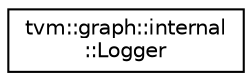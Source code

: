 digraph "Graphical Class Hierarchy"
{
  edge [fontname="Helvetica",fontsize="10",labelfontname="Helvetica",labelfontsize="10"];
  node [fontname="Helvetica",fontsize="10",shape=record];
  rankdir="LR";
  Node0 [label="tvm::graph::internal\l::Logger",height=0.2,width=0.4,color="black", fillcolor="white", style="filled",URL="$classtvm_1_1graph_1_1internal_1_1Logger.html"];
}
